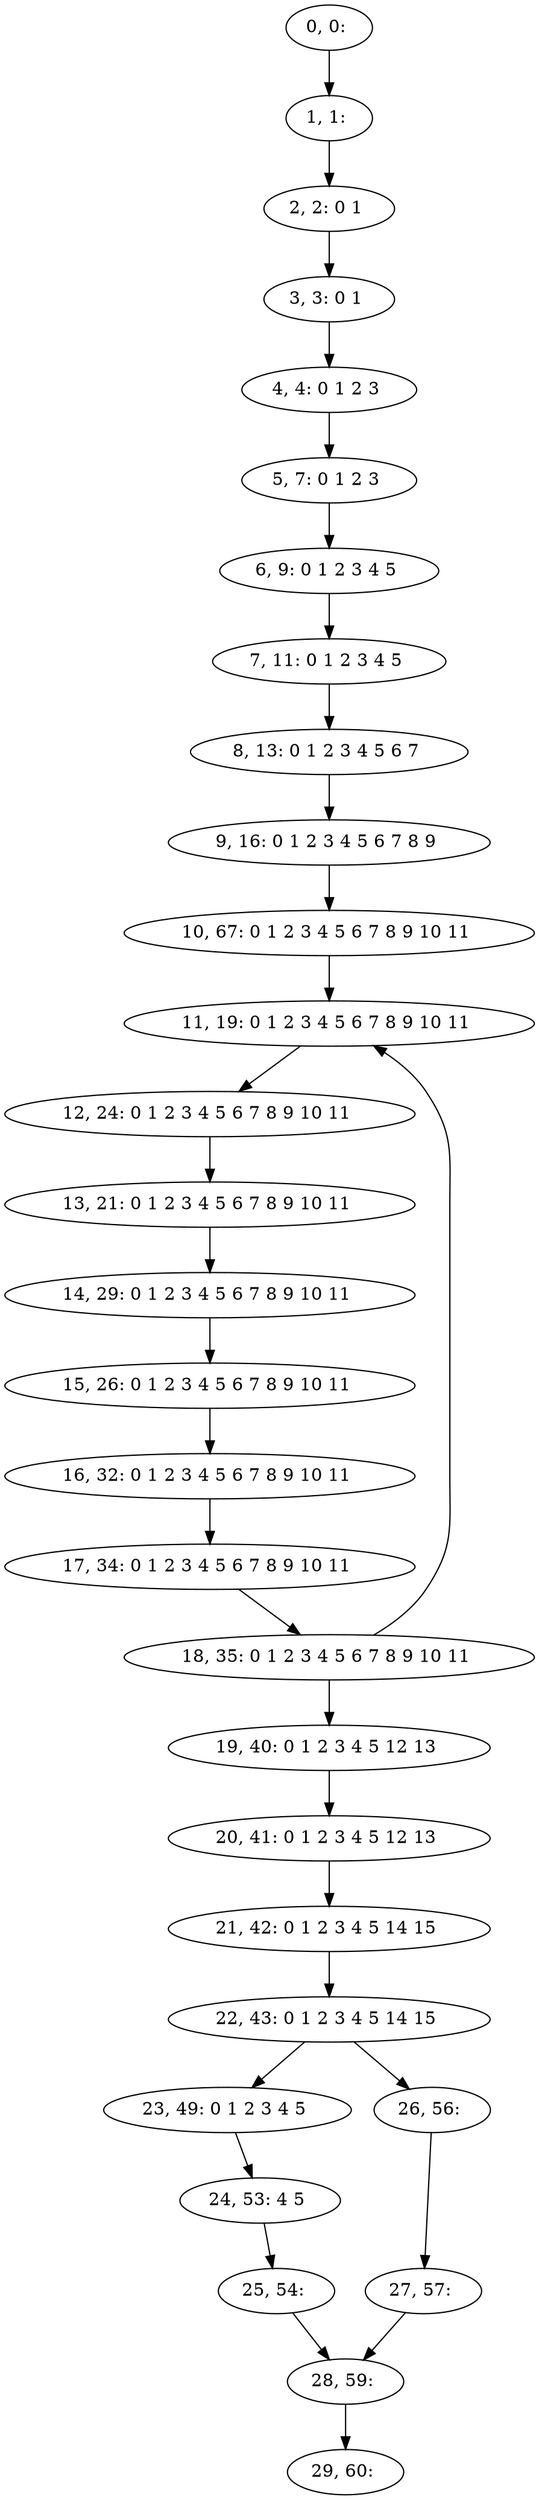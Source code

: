 digraph G {
0[label="0, 0: "];
1[label="1, 1: "];
2[label="2, 2: 0 1 "];
3[label="3, 3: 0 1 "];
4[label="4, 4: 0 1 2 3 "];
5[label="5, 7: 0 1 2 3 "];
6[label="6, 9: 0 1 2 3 4 5 "];
7[label="7, 11: 0 1 2 3 4 5 "];
8[label="8, 13: 0 1 2 3 4 5 6 7 "];
9[label="9, 16: 0 1 2 3 4 5 6 7 8 9 "];
10[label="10, 67: 0 1 2 3 4 5 6 7 8 9 10 11 "];
11[label="11, 19: 0 1 2 3 4 5 6 7 8 9 10 11 "];
12[label="12, 24: 0 1 2 3 4 5 6 7 8 9 10 11 "];
13[label="13, 21: 0 1 2 3 4 5 6 7 8 9 10 11 "];
14[label="14, 29: 0 1 2 3 4 5 6 7 8 9 10 11 "];
15[label="15, 26: 0 1 2 3 4 5 6 7 8 9 10 11 "];
16[label="16, 32: 0 1 2 3 4 5 6 7 8 9 10 11 "];
17[label="17, 34: 0 1 2 3 4 5 6 7 8 9 10 11 "];
18[label="18, 35: 0 1 2 3 4 5 6 7 8 9 10 11 "];
19[label="19, 40: 0 1 2 3 4 5 12 13 "];
20[label="20, 41: 0 1 2 3 4 5 12 13 "];
21[label="21, 42: 0 1 2 3 4 5 14 15 "];
22[label="22, 43: 0 1 2 3 4 5 14 15 "];
23[label="23, 49: 0 1 2 3 4 5 "];
24[label="24, 53: 4 5 "];
25[label="25, 54: "];
26[label="26, 56: "];
27[label="27, 57: "];
28[label="28, 59: "];
29[label="29, 60: "];
0->1 ;
1->2 ;
2->3 ;
3->4 ;
4->5 ;
5->6 ;
6->7 ;
7->8 ;
8->9 ;
9->10 ;
10->11 ;
11->12 ;
12->13 ;
13->14 ;
14->15 ;
15->16 ;
16->17 ;
17->18 ;
18->19 ;
18->11 ;
19->20 ;
20->21 ;
21->22 ;
22->23 ;
22->26 ;
23->24 ;
24->25 ;
25->28 ;
26->27 ;
27->28 ;
28->29 ;
}
